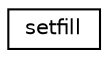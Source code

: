 digraph "Graphical Class Hierarchy"
{
 // LATEX_PDF_SIZE
  edge [fontname="Helvetica",fontsize="10",labelfontname="Helvetica",labelfontsize="10"];
  node [fontname="Helvetica",fontsize="10",shape=record];
  rankdir="LR";
  Node0 [label="setfill",height=0.2,width=0.4,color="black", fillcolor="white", style="filled",URL="$structsetfill.html",tooltip="type for setfill manipulator"];
}

